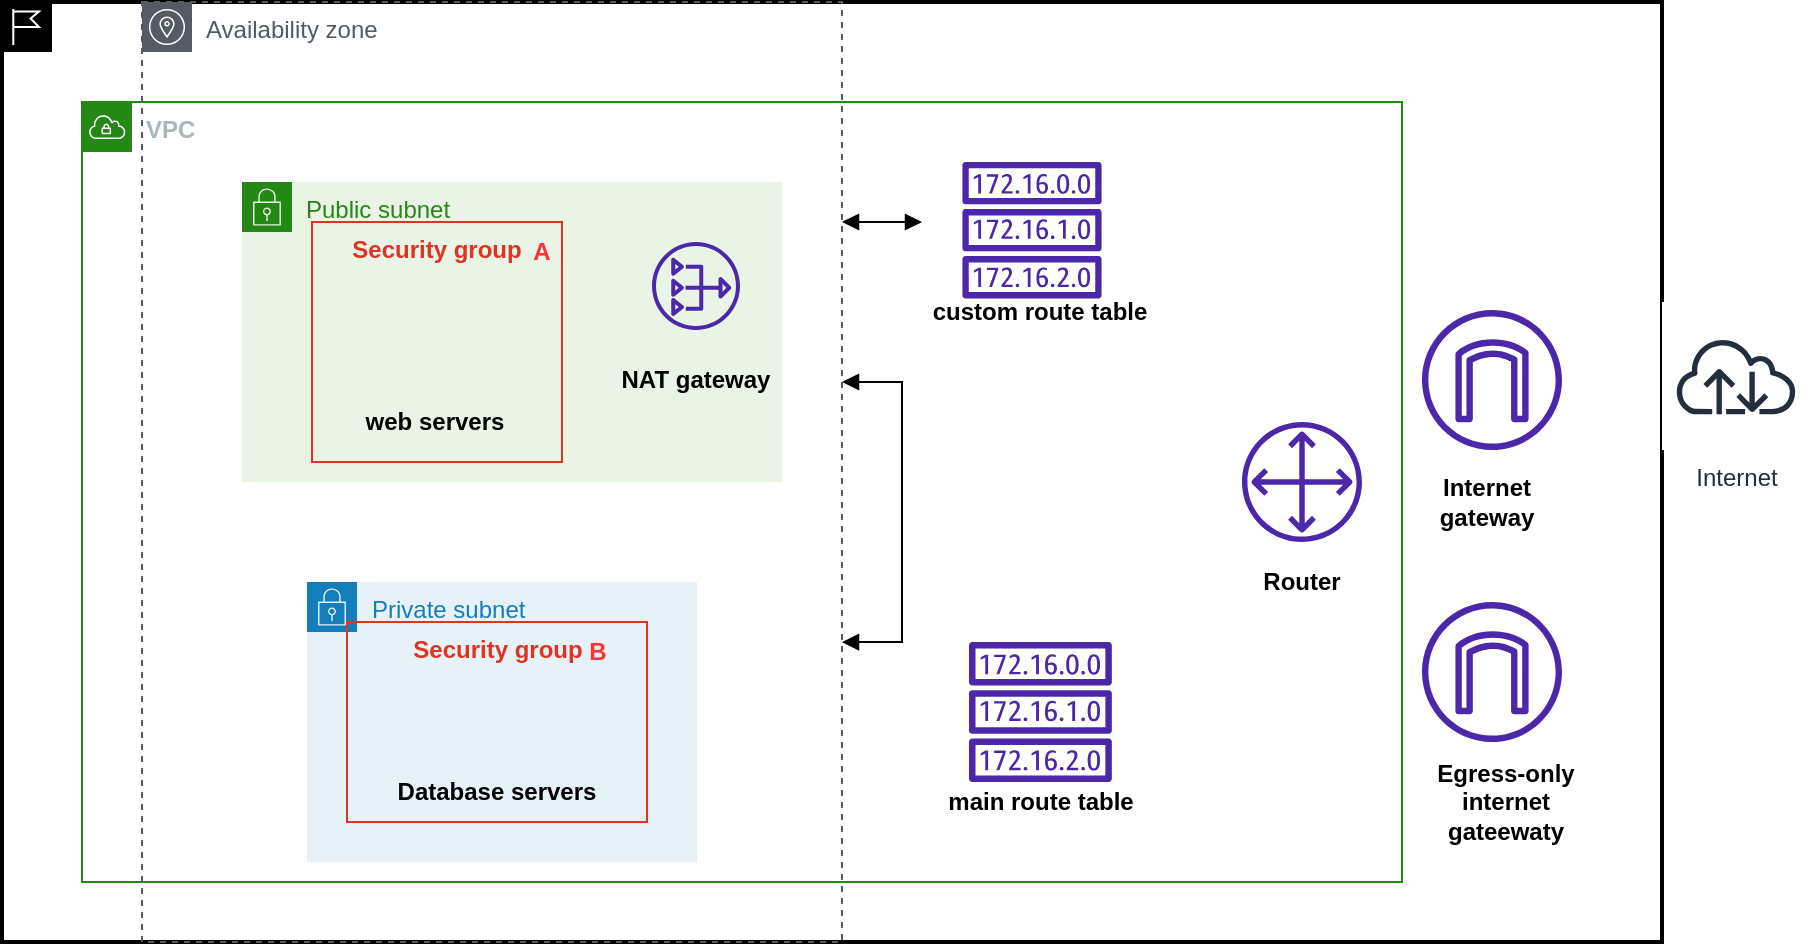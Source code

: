 <mxfile version="21.2.1" type="github">
  <diagram name="Page-1" id="Nm1gLl8dbxmBiURFkgwG">
    <mxGraphModel dx="1730" dy="484" grid="1" gridSize="10" guides="1" tooltips="1" connect="1" arrows="1" fold="1" page="1" pageScale="1" pageWidth="850" pageHeight="1100" math="0" shadow="0">
      <root>
        <mxCell id="0" />
        <mxCell id="1" parent="0" />
        <mxCell id="gySGpvlc3aygticH4kg7-5" value="" style="shape=mxgraph.ibm.box;prType=region;fontStyle=0;verticalAlign=top;align=left;spacingLeft=32;spacingTop=4;rounded=0;whiteSpace=wrap;html=1;strokeWidth=2;dashed=0;container=1;spacing=-4;collapsible=0;expand=0;recursiveResize=0;fontColor=#FF3333;" vertex="1" parent="1">
          <mxGeometry x="-420" y="110" width="830" height="470" as="geometry" />
        </mxCell>
        <mxCell id="gySGpvlc3aygticH4kg7-9" value="VPC" style="points=[[0,0],[0.25,0],[0.5,0],[0.75,0],[1,0],[1,0.25],[1,0.5],[1,0.75],[1,1],[0.75,1],[0.5,1],[0.25,1],[0,1],[0,0.75],[0,0.5],[0,0.25]];outlineConnect=0;gradientColor=none;html=1;whiteSpace=wrap;fontSize=12;fontStyle=1;container=1;pointerEvents=0;collapsible=0;recursiveResize=0;shape=mxgraph.aws4.group;grIcon=mxgraph.aws4.group_vpc;strokeColor=#248814;fillColor=none;verticalAlign=top;align=left;spacingLeft=30;fontColor=#AAB7B8;dashed=0;" vertex="1" parent="gySGpvlc3aygticH4kg7-5">
          <mxGeometry x="40" y="50" width="660" height="390" as="geometry" />
        </mxCell>
        <mxCell id="gySGpvlc3aygticH4kg7-43" value="&lt;b&gt;custom route table&lt;/b&gt;" style="text;strokeColor=none;align=center;fillColor=none;html=1;verticalAlign=middle;whiteSpace=wrap;rounded=0;" vertex="1" parent="gySGpvlc3aygticH4kg7-9">
          <mxGeometry x="420" y="100" width="118.42" height="10" as="geometry" />
        </mxCell>
        <mxCell id="gySGpvlc3aygticH4kg7-44" value="" style="sketch=0;outlineConnect=0;fontColor=#232F3E;gradientColor=none;fillColor=#4D27AA;strokeColor=none;dashed=0;verticalLabelPosition=bottom;verticalAlign=top;align=center;html=1;fontSize=12;fontStyle=0;aspect=fixed;pointerEvents=1;shape=mxgraph.aws4.route_table;" vertex="1" parent="gySGpvlc3aygticH4kg7-9">
          <mxGeometry x="443.29" y="270" width="71.85" height="70" as="geometry" />
        </mxCell>
        <mxCell id="gySGpvlc3aygticH4kg7-45" value="&lt;b&gt;main route table&lt;/b&gt;" style="text;strokeColor=none;align=center;fillColor=none;html=1;verticalAlign=middle;whiteSpace=wrap;rounded=0;" vertex="1" parent="gySGpvlc3aygticH4kg7-9">
          <mxGeometry x="426.71" y="340" width="105" height="20" as="geometry" />
        </mxCell>
        <mxCell id="gySGpvlc3aygticH4kg7-47" value="" style="sketch=0;outlineConnect=0;fontColor=#232F3E;gradientColor=none;fillColor=#4D27AA;strokeColor=none;dashed=0;verticalLabelPosition=bottom;verticalAlign=top;align=center;html=1;fontSize=12;fontStyle=0;aspect=fixed;pointerEvents=1;shape=mxgraph.aws4.customer_gateway;" vertex="1" parent="gySGpvlc3aygticH4kg7-9">
          <mxGeometry x="580" y="160" width="60" height="60" as="geometry" />
        </mxCell>
        <mxCell id="gySGpvlc3aygticH4kg7-56" value="Router" style="text;strokeColor=none;align=center;fillColor=none;html=1;verticalAlign=middle;whiteSpace=wrap;rounded=0;fontStyle=1" vertex="1" parent="gySGpvlc3aygticH4kg7-9">
          <mxGeometry x="580" y="230" width="60" height="20" as="geometry" />
        </mxCell>
        <mxCell id="gySGpvlc3aygticH4kg7-10" value="Availability zone" style="sketch=0;outlineConnect=0;gradientColor=none;html=1;whiteSpace=wrap;fontSize=12;fontStyle=0;shape=mxgraph.aws4.group;grIcon=mxgraph.aws4.group_availability_zone;strokeColor=#545B64;fillColor=none;verticalAlign=top;align=left;spacingLeft=30;fontColor=#545B64;dashed=1;" vertex="1" parent="gySGpvlc3aygticH4kg7-5">
          <mxGeometry x="70" width="350" height="470" as="geometry" />
        </mxCell>
        <mxCell id="gySGpvlc3aygticH4kg7-12" value="Public subnet" style="points=[[0,0],[0.25,0],[0.5,0],[0.75,0],[1,0],[1,0.25],[1,0.5],[1,0.75],[1,1],[0.75,1],[0.5,1],[0.25,1],[0,1],[0,0.75],[0,0.5],[0,0.25]];outlineConnect=0;gradientColor=none;html=1;whiteSpace=wrap;fontSize=12;fontStyle=0;container=1;pointerEvents=0;collapsible=0;recursiveResize=0;shape=mxgraph.aws4.group;grIcon=mxgraph.aws4.group_security_group;grStroke=0;strokeColor=#248814;fillColor=#E9F3E6;verticalAlign=top;align=left;spacingLeft=30;fontColor=#248814;dashed=0;" vertex="1" parent="gySGpvlc3aygticH4kg7-5">
          <mxGeometry x="120" y="90" width="270" height="150" as="geometry" />
        </mxCell>
        <mxCell id="gySGpvlc3aygticH4kg7-13" value="Security group" style="fillColor=none;strokeColor=#DD3522;verticalAlign=top;fontStyle=1;fontColor=#DD3522;whiteSpace=wrap;html=1;" vertex="1" parent="gySGpvlc3aygticH4kg7-12">
          <mxGeometry x="35" y="20" width="125" height="120" as="geometry" />
        </mxCell>
        <mxCell id="gySGpvlc3aygticH4kg7-15" value="&lt;font color=&quot;#ff3333&quot;&gt;&lt;b&gt;A&lt;/b&gt;&lt;/font&gt;" style="text;strokeColor=none;align=center;fillColor=none;html=1;verticalAlign=middle;whiteSpace=wrap;rounded=0;" vertex="1" parent="gySGpvlc3aygticH4kg7-12">
          <mxGeometry x="120" y="20" width="60" height="30" as="geometry" />
        </mxCell>
        <mxCell id="gySGpvlc3aygticH4kg7-18" value="web servers" style="text;strokeColor=none;align=center;fillColor=none;html=1;verticalAlign=middle;whiteSpace=wrap;rounded=0;fontStyle=1" vertex="1" parent="gySGpvlc3aygticH4kg7-12">
          <mxGeometry x="50" y="110" width="92.5" height="20" as="geometry" />
        </mxCell>
        <mxCell id="gySGpvlc3aygticH4kg7-20" value="" style="sketch=0;outlineConnect=0;fontColor=#232F3E;gradientColor=none;fillColor=#4D27AA;strokeColor=none;dashed=0;verticalLabelPosition=bottom;verticalAlign=top;align=center;html=1;fontSize=12;fontStyle=0;aspect=fixed;pointerEvents=1;shape=mxgraph.aws4.nat_gateway;" vertex="1" parent="gySGpvlc3aygticH4kg7-5">
          <mxGeometry x="325" y="120" width="44" height="44" as="geometry" />
        </mxCell>
        <mxCell id="gySGpvlc3aygticH4kg7-21" value="NAT gateway" style="text;strokeColor=none;align=center;fillColor=none;html=1;verticalAlign=middle;whiteSpace=wrap;rounded=0;fontStyle=1" vertex="1" parent="gySGpvlc3aygticH4kg7-5">
          <mxGeometry x="304" y="174" width="86" height="30" as="geometry" />
        </mxCell>
        <mxCell id="gySGpvlc3aygticH4kg7-25" value="Private subnet" style="points=[[0,0],[0.25,0],[0.5,0],[0.75,0],[1,0],[1,0.25],[1,0.5],[1,0.75],[1,1],[0.75,1],[0.5,1],[0.25,1],[0,1],[0,0.75],[0,0.5],[0,0.25]];outlineConnect=0;gradientColor=none;html=1;whiteSpace=wrap;fontSize=12;fontStyle=0;container=1;pointerEvents=0;collapsible=0;recursiveResize=0;shape=mxgraph.aws4.group;grIcon=mxgraph.aws4.group_security_group;grStroke=0;strokeColor=#147EBA;fillColor=#E6F2F8;verticalAlign=top;align=left;spacingLeft=30;fontColor=#147EBA;dashed=0;" vertex="1" parent="gySGpvlc3aygticH4kg7-5">
          <mxGeometry x="152.5" y="290" width="195" height="140" as="geometry" />
        </mxCell>
        <mxCell id="gySGpvlc3aygticH4kg7-27" value="Security group" style="fillColor=none;strokeColor=#DD3522;verticalAlign=top;fontStyle=1;fontColor=#DD3522;whiteSpace=wrap;html=1;" vertex="1" parent="gySGpvlc3aygticH4kg7-25">
          <mxGeometry x="20" y="20" width="150" height="100" as="geometry" />
        </mxCell>
        <mxCell id="gySGpvlc3aygticH4kg7-28" value="Database servers" style="text;strokeColor=none;align=center;fillColor=none;html=1;verticalAlign=middle;whiteSpace=wrap;rounded=0;fontStyle=1" vertex="1" parent="gySGpvlc3aygticH4kg7-25">
          <mxGeometry x="43.75" y="100" width="102.5" height="10" as="geometry" />
        </mxCell>
        <mxCell id="gySGpvlc3aygticH4kg7-29" value="B" style="text;strokeColor=none;align=center;fillColor=none;html=1;verticalAlign=middle;whiteSpace=wrap;rounded=0;fontStyle=1;fontColor=#FF3333;" vertex="1" parent="gySGpvlc3aygticH4kg7-25">
          <mxGeometry x="115" y="20" width="60" height="30" as="geometry" />
        </mxCell>
        <mxCell id="gySGpvlc3aygticH4kg7-35" value="" style="endArrow=block;startArrow=block;endFill=1;startFill=1;html=1;rounded=0;" edge="1" parent="gySGpvlc3aygticH4kg7-5">
          <mxGeometry width="160" relative="1" as="geometry">
            <mxPoint x="420" y="110" as="sourcePoint" />
            <mxPoint x="460" y="110" as="targetPoint" />
          </mxGeometry>
        </mxCell>
        <mxCell id="gySGpvlc3aygticH4kg7-42" value="" style="sketch=0;outlineConnect=0;fontColor=#232F3E;gradientColor=none;fillColor=#4D27AA;strokeColor=none;dashed=0;verticalLabelPosition=bottom;verticalAlign=top;align=center;html=1;fontSize=12;fontStyle=0;aspect=fixed;pointerEvents=1;shape=mxgraph.aws4.route_table;" vertex="1" parent="gySGpvlc3aygticH4kg7-5">
          <mxGeometry x="480" y="80" width="70" height="68.2" as="geometry" />
        </mxCell>
        <mxCell id="gySGpvlc3aygticH4kg7-39" value="" style="endArrow=block;startArrow=block;endFill=1;startFill=1;html=1;rounded=0;entryX=1;entryY=0.681;entryDx=0;entryDy=0;entryPerimeter=0;" edge="1" parent="gySGpvlc3aygticH4kg7-5" target="gySGpvlc3aygticH4kg7-10">
          <mxGeometry width="160" relative="1" as="geometry">
            <mxPoint x="420" y="190" as="sourcePoint" />
            <mxPoint x="430" y="320" as="targetPoint" />
            <Array as="points">
              <mxPoint x="450" y="190" />
              <mxPoint x="450" y="320" />
            </Array>
          </mxGeometry>
        </mxCell>
        <mxCell id="gySGpvlc3aygticH4kg7-48" value="" style="sketch=0;outlineConnect=0;fontColor=#232F3E;gradientColor=none;fillColor=#4D27AA;strokeColor=none;dashed=0;verticalLabelPosition=bottom;verticalAlign=top;align=center;html=1;fontSize=12;fontStyle=0;aspect=fixed;pointerEvents=1;shape=mxgraph.aws4.internet_gateway;" vertex="1" parent="gySGpvlc3aygticH4kg7-5">
          <mxGeometry x="710" y="154" width="70" height="70" as="geometry" />
        </mxCell>
        <mxCell id="gySGpvlc3aygticH4kg7-49" value="" style="sketch=0;outlineConnect=0;fontColor=#232F3E;gradientColor=none;fillColor=#4D27AA;strokeColor=none;dashed=0;verticalLabelPosition=bottom;verticalAlign=top;align=center;html=1;fontSize=12;fontStyle=0;aspect=fixed;pointerEvents=1;shape=mxgraph.aws4.internet_gateway;" vertex="1" parent="gySGpvlc3aygticH4kg7-5">
          <mxGeometry x="710" y="300" width="70" height="70" as="geometry" />
        </mxCell>
        <mxCell id="gySGpvlc3aygticH4kg7-57" value="Internet gateway" style="text;strokeColor=none;align=center;fillColor=none;html=1;verticalAlign=middle;whiteSpace=wrap;rounded=0;fontStyle=1" vertex="1" parent="gySGpvlc3aygticH4kg7-5">
          <mxGeometry x="715" y="240" width="55" height="20" as="geometry" />
        </mxCell>
        <mxCell id="gySGpvlc3aygticH4kg7-58" value="Egress-only internet gateewaty" style="text;strokeColor=none;align=center;fillColor=none;html=1;verticalAlign=middle;whiteSpace=wrap;rounded=0;fontStyle=1" vertex="1" parent="gySGpvlc3aygticH4kg7-5">
          <mxGeometry x="712.5" y="400" width="77.5" as="geometry" />
        </mxCell>
        <mxCell id="gySGpvlc3aygticH4kg7-52" value="Internet" style="sketch=0;outlineConnect=0;fontColor=#232F3E;gradientColor=none;strokeColor=#232F3E;fillColor=#ffffff;dashed=0;verticalLabelPosition=bottom;verticalAlign=top;align=center;html=1;fontSize=12;fontStyle=0;aspect=fixed;shape=mxgraph.aws4.resourceIcon;resIcon=mxgraph.aws4.internet;" vertex="1" parent="1">
          <mxGeometry x="410" y="260" width="74" height="74" as="geometry" />
        </mxCell>
      </root>
    </mxGraphModel>
  </diagram>
</mxfile>
